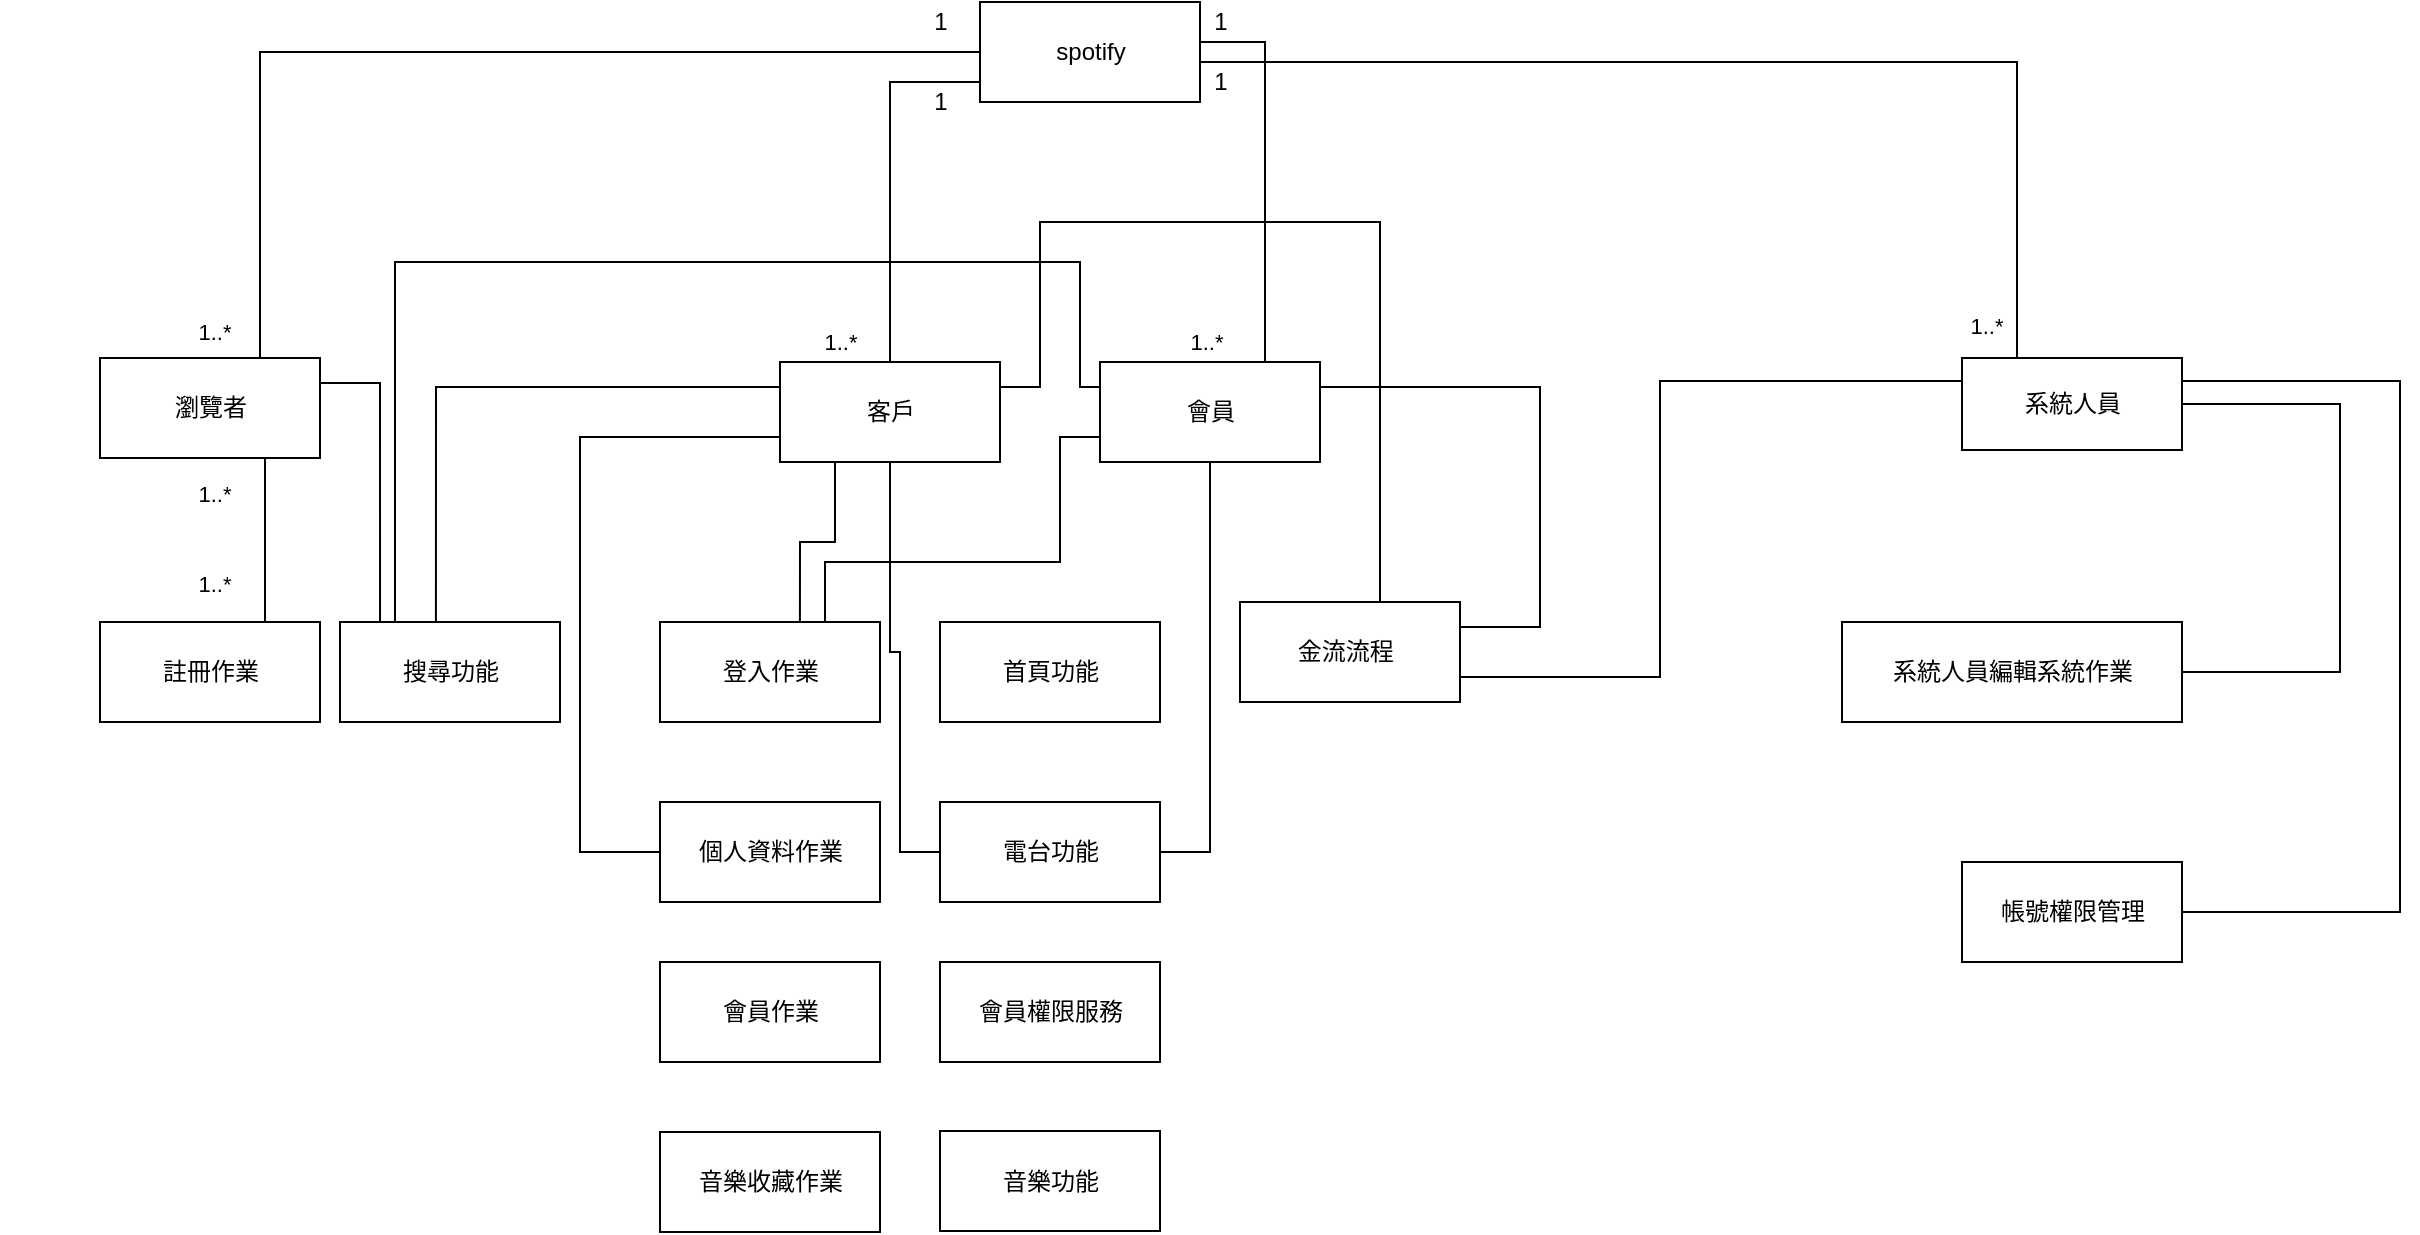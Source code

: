 <mxfile version="19.0.2" type="device"><diagram id="_5zXz1LOQVKXUUVAPsrX" name="第2頁"><mxGraphModel dx="1422" dy="762" grid="1" gridSize="10" guides="1" tooltips="1" connect="1" arrows="0" fold="1" page="1" pageScale="1" pageWidth="827" pageHeight="1169" math="0" shadow="0"><root><mxCell id="0"/><mxCell id="1" parent="0"/><mxCell id="5a8OYBC55xrmFz2NIwah-1" value="spotify" style="html=1;" parent="1" vertex="1"><mxGeometry x="640" y="20" width="110" height="50" as="geometry"/></mxCell><mxCell id="5a8OYBC55xrmFz2NIwah-62" style="edgeStyle=orthogonalEdgeStyle;rounded=0;orthogonalLoop=1;jettySize=auto;html=1;exitX=0.75;exitY=0;exitDx=0;exitDy=0;endArrow=baseDash;endFill=0;entryX=0;entryY=0.5;entryDx=0;entryDy=0;" parent="1" source="5a8OYBC55xrmFz2NIwah-2" target="5a8OYBC55xrmFz2NIwah-1" edge="1"><mxGeometry relative="1" as="geometry"><mxPoint x="580" y="40" as="targetPoint"/><Array as="points"><mxPoint x="280" y="198"/><mxPoint x="280" y="45"/></Array></mxGeometry></mxCell><mxCell id="q8BwaLd7_YD4249bUZY8-13" style="edgeStyle=orthogonalEdgeStyle;rounded=0;orthogonalLoop=1;jettySize=auto;html=1;exitX=0.75;exitY=1;exitDx=0;exitDy=0;entryX=0.75;entryY=0;entryDx=0;entryDy=0;endArrow=baseDash;endFill=0;" parent="1" source="5a8OYBC55xrmFz2NIwah-2" target="q8BwaLd7_YD4249bUZY8-1" edge="1"><mxGeometry relative="1" as="geometry"/></mxCell><mxCell id="q8BwaLd7_YD4249bUZY8-32" style="edgeStyle=orthogonalEdgeStyle;rounded=0;orthogonalLoop=1;jettySize=auto;html=1;exitX=1;exitY=0.25;exitDx=0;exitDy=0;endArrow=baseDash;endFill=0;entryX=0.182;entryY=0.04;entryDx=0;entryDy=0;entryPerimeter=0;" parent="1" source="5a8OYBC55xrmFz2NIwah-2" target="q8BwaLd7_YD4249bUZY8-8" edge="1"><mxGeometry relative="1" as="geometry"><mxPoint x="340" y="211" as="targetPoint"/></mxGeometry></mxCell><mxCell id="5a8OYBC55xrmFz2NIwah-2" value="瀏覽者" style="html=1;" parent="1" vertex="1"><mxGeometry x="200" y="198" width="110" height="50" as="geometry"/></mxCell><mxCell id="q8BwaLd7_YD4249bUZY8-12" style="edgeStyle=orthogonalEdgeStyle;rounded=0;orthogonalLoop=1;jettySize=auto;html=1;exitX=0.25;exitY=0;exitDx=0;exitDy=0;endArrow=baseDash;endFill=0;" parent="1" source="5a8OYBC55xrmFz2NIwah-3" edge="1"><mxGeometry relative="1" as="geometry"><mxPoint x="750" y="50" as="targetPoint"/><Array as="points"><mxPoint x="1159" y="50"/><mxPoint x="750" y="50"/></Array></mxGeometry></mxCell><mxCell id="q8BwaLd7_YD4249bUZY8-25" style="edgeStyle=orthogonalEdgeStyle;rounded=0;orthogonalLoop=1;jettySize=auto;html=1;exitX=1;exitY=0.25;exitDx=0;exitDy=0;endArrow=baseDash;endFill=0;entryX=1;entryY=0.5;entryDx=0;entryDy=0;" parent="1" source="5a8OYBC55xrmFz2NIwah-3" target="q8BwaLd7_YD4249bUZY8-6" edge="1"><mxGeometry relative="1" as="geometry"><mxPoint x="1320" y="470" as="targetPoint"/><Array as="points"><mxPoint x="1350" y="210"/><mxPoint x="1350" y="475"/></Array></mxGeometry></mxCell><mxCell id="q8BwaLd7_YD4249bUZY8-26" style="edgeStyle=orthogonalEdgeStyle;rounded=0;orthogonalLoop=1;jettySize=auto;html=1;exitX=1;exitY=0.5;exitDx=0;exitDy=0;endArrow=baseDash;endFill=0;entryX=1;entryY=0.5;entryDx=0;entryDy=0;" parent="1" source="5a8OYBC55xrmFz2NIwah-3" target="v1vn9JpDL6oNegE888sW-7" edge="1"><mxGeometry relative="1" as="geometry"><mxPoint x="1290" y="350" as="targetPoint"/><Array as="points"><mxPoint x="1320" y="221"/><mxPoint x="1320" y="355"/></Array></mxGeometry></mxCell><mxCell id="q8BwaLd7_YD4249bUZY8-27" style="edgeStyle=orthogonalEdgeStyle;rounded=0;orthogonalLoop=1;jettySize=auto;html=1;exitX=0;exitY=0.25;exitDx=0;exitDy=0;endArrow=baseDash;endFill=0;entryX=1;entryY=0.75;entryDx=0;entryDy=0;" parent="1" source="5a8OYBC55xrmFz2NIwah-3" target="q8BwaLd7_YD4249bUZY8-7" edge="1"><mxGeometry relative="1" as="geometry"><mxPoint x="940" y="340" as="targetPoint"/><Array as="points"><mxPoint x="980" y="210"/><mxPoint x="980" y="358"/></Array></mxGeometry></mxCell><mxCell id="5a8OYBC55xrmFz2NIwah-3" value="系統人員" style="html=1;" parent="1" vertex="1"><mxGeometry x="1131" y="198" width="110" height="46" as="geometry"/></mxCell><mxCell id="q8BwaLd7_YD4249bUZY8-21" style="edgeStyle=orthogonalEdgeStyle;rounded=0;orthogonalLoop=1;jettySize=auto;html=1;exitX=0;exitY=0.25;exitDx=0;exitDy=0;endArrow=baseDash;endFill=0;entryX=0.436;entryY=0;entryDx=0;entryDy=0;entryPerimeter=0;" parent="1" source="5a8OYBC55xrmFz2NIwah-4" target="q8BwaLd7_YD4249bUZY8-8" edge="1"><mxGeometry relative="1" as="geometry"><mxPoint x="400" y="213" as="targetPoint"/></mxGeometry></mxCell><mxCell id="q8BwaLd7_YD4249bUZY8-22" style="edgeStyle=orthogonalEdgeStyle;rounded=0;orthogonalLoop=1;jettySize=auto;html=1;exitX=0.25;exitY=1;exitDx=0;exitDy=0;entryX=0.636;entryY=0;entryDx=0;entryDy=0;entryPerimeter=0;endArrow=baseDash;endFill=0;" parent="1" source="5a8OYBC55xrmFz2NIwah-4" target="v1vn9JpDL6oNegE888sW-5" edge="1"><mxGeometry relative="1" as="geometry"/></mxCell><mxCell id="q8BwaLd7_YD4249bUZY8-24" style="edgeStyle=orthogonalEdgeStyle;rounded=0;orthogonalLoop=1;jettySize=auto;html=1;exitX=0;exitY=0.75;exitDx=0;exitDy=0;endArrow=baseDash;endFill=0;entryX=0;entryY=0.5;entryDx=0;entryDy=0;" parent="1" source="5a8OYBC55xrmFz2NIwah-4" target="v1vn9JpDL6oNegE888sW-6" edge="1"><mxGeometry relative="1" as="geometry"><mxPoint x="470" y="440" as="targetPoint"/><Array as="points"><mxPoint x="440" y="238"/><mxPoint x="440" y="445"/></Array></mxGeometry></mxCell><mxCell id="q8BwaLd7_YD4249bUZY8-29" style="edgeStyle=orthogonalEdgeStyle;rounded=0;orthogonalLoop=1;jettySize=auto;html=1;exitX=1;exitY=0.25;exitDx=0;exitDy=0;endArrow=baseDash;endFill=0;" parent="1" source="5a8OYBC55xrmFz2NIwah-4" edge="1"><mxGeometry relative="1" as="geometry"><mxPoint x="840" y="320" as="targetPoint"/><Array as="points"><mxPoint x="670" y="213"/><mxPoint x="670" y="130"/><mxPoint x="840" y="130"/></Array></mxGeometry></mxCell><mxCell id="q8BwaLd7_YD4249bUZY8-30" style="edgeStyle=orthogonalEdgeStyle;rounded=0;orthogonalLoop=1;jettySize=auto;html=1;exitX=0.5;exitY=1;exitDx=0;exitDy=0;endArrow=baseDash;endFill=0;entryX=0;entryY=0.5;entryDx=0;entryDy=0;" parent="1" source="5a8OYBC55xrmFz2NIwah-4" target="q8BwaLd7_YD4249bUZY8-5" edge="1"><mxGeometry relative="1" as="geometry"><mxPoint x="610" y="440" as="targetPoint"/><Array as="points"><mxPoint x="595" y="345"/><mxPoint x="600" y="345"/><mxPoint x="600" y="445"/></Array></mxGeometry></mxCell><mxCell id="5a8OYBC55xrmFz2NIwah-4" value="客戶" style="html=1;" parent="1" vertex="1"><mxGeometry x="540" y="200" width="110" height="50" as="geometry"/></mxCell><mxCell id="5a8OYBC55xrmFz2NIwah-63" style="edgeStyle=orthogonalEdgeStyle;rounded=0;orthogonalLoop=1;jettySize=auto;html=1;exitX=0.75;exitY=0;exitDx=0;exitDy=0;endArrow=baseDash;endFill=0;" parent="1" source="5a8OYBC55xrmFz2NIwah-6" edge="1"><mxGeometry relative="1" as="geometry"><mxPoint x="750" y="40" as="targetPoint"/><Array as="points"><mxPoint x="783" y="40"/><mxPoint x="750" y="40"/></Array></mxGeometry></mxCell><mxCell id="q8BwaLd7_YD4249bUZY8-23" style="edgeStyle=orthogonalEdgeStyle;rounded=0;orthogonalLoop=1;jettySize=auto;html=1;exitX=0;exitY=0.75;exitDx=0;exitDy=0;endArrow=baseDash;endFill=0;entryX=0.75;entryY=0;entryDx=0;entryDy=0;" parent="1" source="5a8OYBC55xrmFz2NIwah-6" target="v1vn9JpDL6oNegE888sW-5" edge="1"><mxGeometry relative="1" as="geometry"><mxPoint x="570" y="310" as="targetPoint"/><Array as="points"><mxPoint x="680" y="238"/><mxPoint x="680" y="300"/><mxPoint x="563" y="300"/></Array></mxGeometry></mxCell><mxCell id="q8BwaLd7_YD4249bUZY8-28" style="edgeStyle=orthogonalEdgeStyle;rounded=0;orthogonalLoop=1;jettySize=auto;html=1;exitX=1;exitY=0.25;exitDx=0;exitDy=0;endArrow=baseDash;endFill=0;entryX=1;entryY=0.25;entryDx=0;entryDy=0;" parent="1" source="5a8OYBC55xrmFz2NIwah-6" target="q8BwaLd7_YD4249bUZY8-7" edge="1"><mxGeometry relative="1" as="geometry"><mxPoint x="910" y="330" as="targetPoint"/><Array as="points"><mxPoint x="920" y="213"/><mxPoint x="920" y="333"/></Array></mxGeometry></mxCell><mxCell id="q8BwaLd7_YD4249bUZY8-31" style="edgeStyle=orthogonalEdgeStyle;rounded=0;orthogonalLoop=1;jettySize=auto;html=1;exitX=0.5;exitY=1;exitDx=0;exitDy=0;endArrow=baseDash;endFill=0;entryX=1;entryY=0.5;entryDx=0;entryDy=0;" parent="1" source="5a8OYBC55xrmFz2NIwah-6" target="q8BwaLd7_YD4249bUZY8-5" edge="1"><mxGeometry relative="1" as="geometry"><mxPoint x="755" y="440" as="targetPoint"/><Array as="points"><mxPoint x="755" y="445"/></Array></mxGeometry></mxCell><mxCell id="q8BwaLd7_YD4249bUZY8-33" style="edgeStyle=orthogonalEdgeStyle;rounded=0;orthogonalLoop=1;jettySize=auto;html=1;exitX=0;exitY=0.25;exitDx=0;exitDy=0;endArrow=baseDash;endFill=0;entryX=0.25;entryY=0;entryDx=0;entryDy=0;" parent="1" source="5a8OYBC55xrmFz2NIwah-6" target="q8BwaLd7_YD4249bUZY8-8" edge="1"><mxGeometry relative="1" as="geometry"><mxPoint x="360" y="150" as="targetPoint"/><Array as="points"><mxPoint x="690" y="213"/><mxPoint x="690" y="150"/><mxPoint x="348" y="150"/></Array></mxGeometry></mxCell><mxCell id="5a8OYBC55xrmFz2NIwah-6" value="會員" style="html=1;" parent="1" vertex="1"><mxGeometry x="700" y="200" width="110" height="50" as="geometry"/></mxCell><mxCell id="5a8OYBC55xrmFz2NIwah-60" value="" style="endArrow=none;html=1;rounded=0;exitX=0.5;exitY=0;exitDx=0;exitDy=0;" parent="1" source="5a8OYBC55xrmFz2NIwah-4" edge="1"><mxGeometry width="50" height="50" relative="1" as="geometry"><mxPoint x="710" y="390" as="sourcePoint"/><mxPoint x="640" y="60" as="targetPoint"/><Array as="points"><mxPoint x="595" y="60"/><mxPoint x="620" y="60"/></Array></mxGeometry></mxCell><mxCell id="v1vn9JpDL6oNegE888sW-1" value="1..*" style="edgeLabel;html=1;align=center;verticalAlign=middle;resizable=0;points=[];" parent="1" vertex="1" connectable="0"><mxGeometry x="150.003" y="179.001" as="geometry"><mxPoint x="107" y="6" as="offset"/></mxGeometry></mxCell><mxCell id="v1vn9JpDL6oNegE888sW-2" value="1..*" style="edgeLabel;html=1;align=center;verticalAlign=middle;resizable=0;points=[];" parent="1" vertex="1" connectable="0"><mxGeometry x="570.003" y="190.001" as="geometry"/></mxCell><mxCell id="v1vn9JpDL6oNegE888sW-3" value="1..*" style="edgeLabel;html=1;align=center;verticalAlign=middle;resizable=0;points=[];" parent="1" vertex="1" connectable="0"><mxGeometry x="179.823" y="179.001" as="geometry"><mxPoint x="573" y="11" as="offset"/></mxGeometry></mxCell><mxCell id="v1vn9JpDL6oNegE888sW-4" value="1..*" style="edgeLabel;html=1;align=center;verticalAlign=middle;resizable=0;points=[];" parent="1" vertex="1" connectable="0"><mxGeometry x="470.003" y="179.001" as="geometry"><mxPoint x="673" y="3" as="offset"/></mxGeometry></mxCell><mxCell id="v1vn9JpDL6oNegE888sW-5" value="登入作業" style="html=1;" parent="1" vertex="1"><mxGeometry x="480" y="330" width="110" height="50" as="geometry"/></mxCell><mxCell id="v1vn9JpDL6oNegE888sW-6" value="個人資料作業" style="html=1;" parent="1" vertex="1"><mxGeometry x="480" y="420" width="110" height="50" as="geometry"/></mxCell><mxCell id="v1vn9JpDL6oNegE888sW-7" value="系統人員編輯系統作業" style="html=1;" parent="1" vertex="1"><mxGeometry x="1071" y="330" width="170" height="50" as="geometry"/></mxCell><mxCell id="q8BwaLd7_YD4249bUZY8-1" value="註冊作業" style="html=1;" parent="1" vertex="1"><mxGeometry x="200" y="330" width="110" height="50" as="geometry"/></mxCell><mxCell id="q8BwaLd7_YD4249bUZY8-2" value="會員作業" style="html=1;" parent="1" vertex="1"><mxGeometry x="480" y="500" width="110" height="50" as="geometry"/></mxCell><mxCell id="q8BwaLd7_YD4249bUZY8-3" value="音樂功能" style="html=1;" parent="1" vertex="1"><mxGeometry x="620" y="584.5" width="110" height="50" as="geometry"/></mxCell><mxCell id="q8BwaLd7_YD4249bUZY8-4" value="首頁功能" style="html=1;" parent="1" vertex="1"><mxGeometry x="620" y="330" width="110" height="50" as="geometry"/></mxCell><mxCell id="q8BwaLd7_YD4249bUZY8-5" value="電台功能" style="html=1;" parent="1" vertex="1"><mxGeometry x="620" y="420" width="110" height="50" as="geometry"/></mxCell><mxCell id="q8BwaLd7_YD4249bUZY8-6" value="帳號權限管理" style="html=1;" parent="1" vertex="1"><mxGeometry x="1131" y="450" width="110" height="50" as="geometry"/></mxCell><mxCell id="q8BwaLd7_YD4249bUZY8-7" value="金流流程&lt;span style=&quot;white-space: pre;&quot;&gt;&#9;&lt;/span&gt;" style="html=1;" parent="1" vertex="1"><mxGeometry x="770" y="320" width="110" height="50" as="geometry"/></mxCell><mxCell id="q8BwaLd7_YD4249bUZY8-8" value="搜尋功能" style="html=1;" parent="1" vertex="1"><mxGeometry x="320" y="330" width="110" height="50" as="geometry"/></mxCell><mxCell id="q8BwaLd7_YD4249bUZY8-9" value="音樂收藏作業" style="html=1;" parent="1" vertex="1"><mxGeometry x="480" y="585" width="110" height="50" as="geometry"/></mxCell><mxCell id="q8BwaLd7_YD4249bUZY8-10" value="會員權限服務" style="html=1;" parent="1" vertex="1"><mxGeometry x="620" y="500" width="110" height="50" as="geometry"/></mxCell><mxCell id="q8BwaLd7_YD4249bUZY8-14" value="1..*" style="edgeLabel;html=1;align=center;verticalAlign=middle;resizable=0;points=[];" parent="1" vertex="1" connectable="0"><mxGeometry x="150.003" y="305.001" as="geometry"><mxPoint x="107" y="6" as="offset"/></mxGeometry></mxCell><mxCell id="q8BwaLd7_YD4249bUZY8-15" value="1" style="text;html=1;align=center;verticalAlign=middle;resizable=0;points=[];autosize=1;strokeColor=none;fillColor=none;" parent="1" vertex="1"><mxGeometry x="610" y="20" width="20" height="20" as="geometry"/></mxCell><mxCell id="q8BwaLd7_YD4249bUZY8-16" value="1" style="text;html=1;align=center;verticalAlign=middle;resizable=0;points=[];autosize=1;strokeColor=none;fillColor=none;" parent="1" vertex="1"><mxGeometry x="610" y="60" width="20" height="20" as="geometry"/></mxCell><mxCell id="q8BwaLd7_YD4249bUZY8-17" value="1" style="text;html=1;align=center;verticalAlign=middle;resizable=0;points=[];autosize=1;strokeColor=none;fillColor=none;" parent="1" vertex="1"><mxGeometry x="750" y="20" width="20" height="20" as="geometry"/></mxCell><mxCell id="q8BwaLd7_YD4249bUZY8-18" value="1" style="text;html=1;align=center;verticalAlign=middle;resizable=0;points=[];autosize=1;strokeColor=none;fillColor=none;" parent="1" vertex="1"><mxGeometry x="750" y="50" width="20" height="20" as="geometry"/></mxCell><mxCell id="q8BwaLd7_YD4249bUZY8-20" value="1..*" style="edgeLabel;html=1;align=center;verticalAlign=middle;resizable=0;points=[];" parent="1" vertex="1" connectable="0"><mxGeometry x="150.003" y="260.001" as="geometry"><mxPoint x="107" y="6" as="offset"/></mxGeometry></mxCell></root></mxGraphModel></diagram></mxfile>